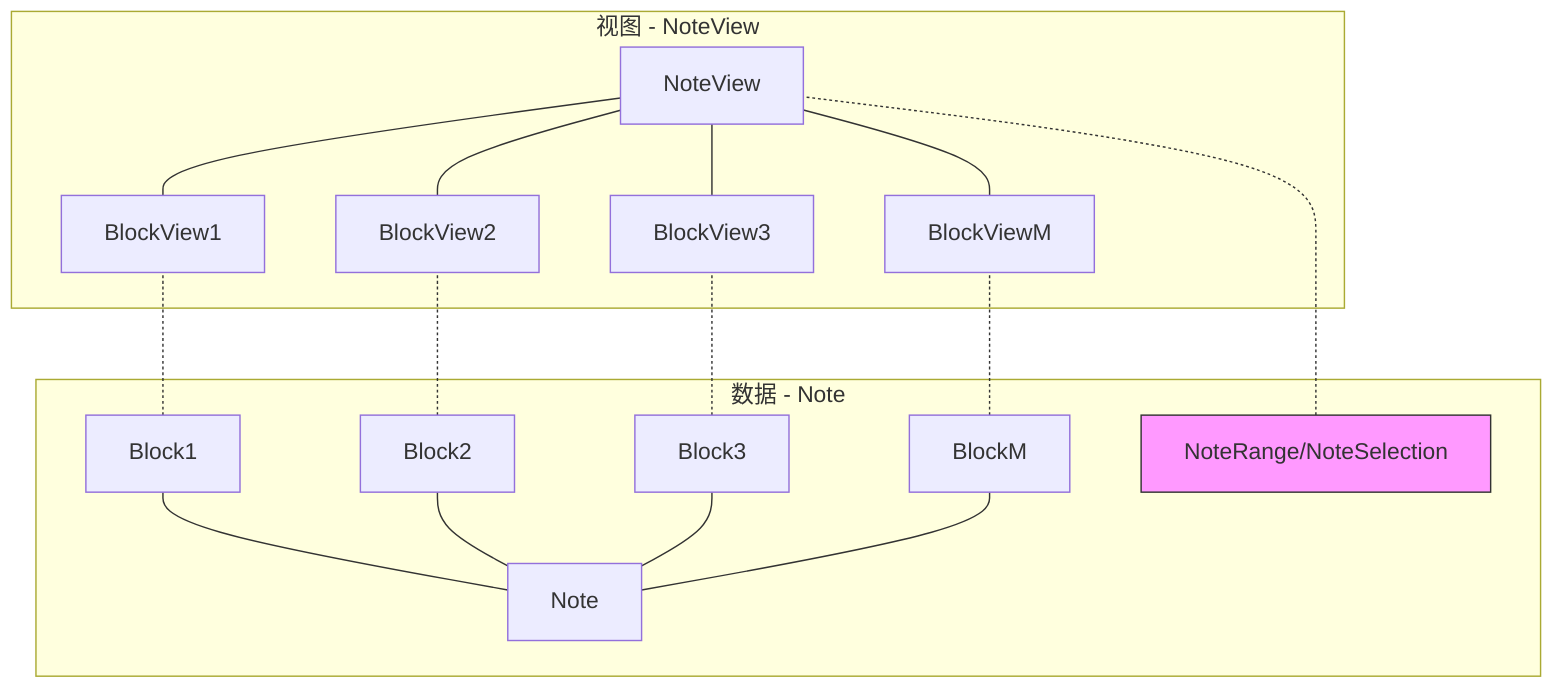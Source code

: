 graph BT


subgraph 数据 - Note
    Block1
    Block2
    Block3
    BlockM
    Note
    Note --- Block1
    Note --- Block2
    Note --- Block3
    Note --- BlockM
    NoteRange/NoteSelection
end

subgraph 视图 - NoteView
    BlockView1
    BlockView2
    BlockView3
    BlockViewM
    NoteView
    BlockView1 --- NoteView
    BlockView2 --- NoteView
    BlockView3 --- NoteView
    BlockViewM --- NoteView
end

Block1 -.- BlockView1
Block2 -.- BlockView2
Block3 -.- BlockView3
BlockM -.- BlockViewM
NoteRange/NoteSelection -.- NoteView

style NoteRange/NoteSelection  fill:#f9f,stroke:#333;